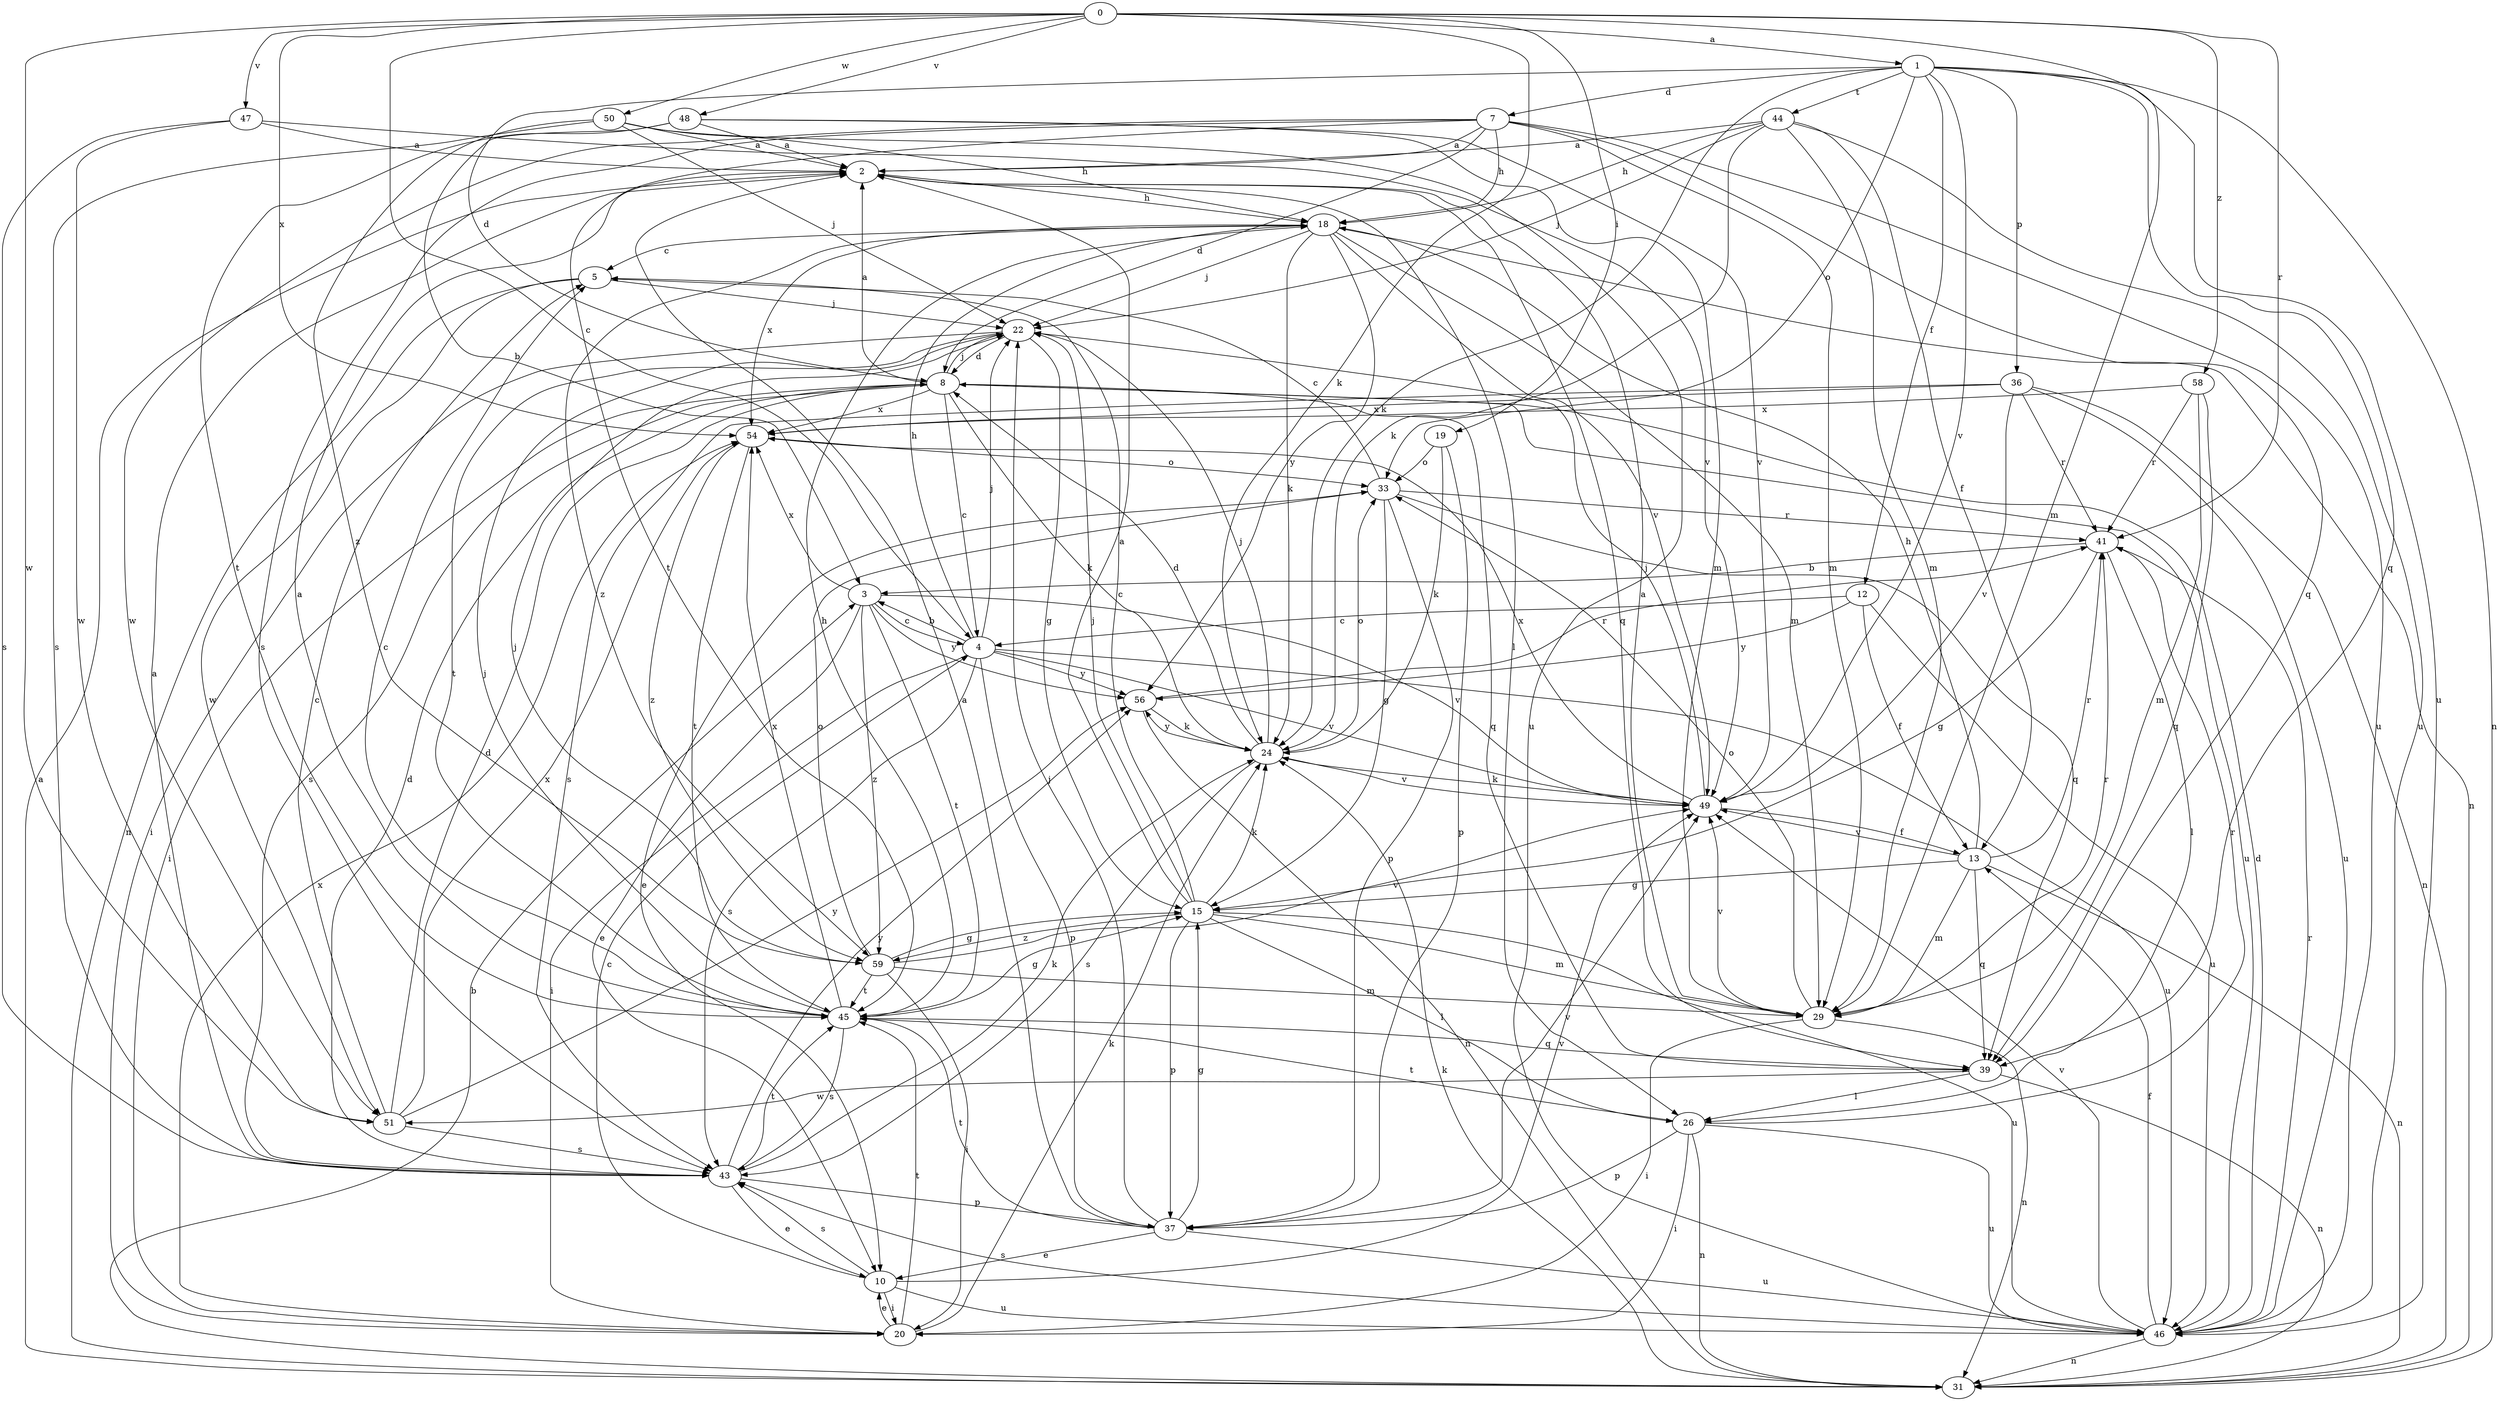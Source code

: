 strict digraph  {
0;
1;
2;
3;
4;
5;
7;
8;
10;
12;
13;
15;
18;
19;
20;
22;
24;
26;
29;
31;
33;
36;
37;
39;
41;
43;
44;
45;
46;
47;
48;
49;
50;
51;
54;
56;
58;
59;
0 -> 1  [label=a];
0 -> 4  [label=c];
0 -> 19  [label=i];
0 -> 24  [label=k];
0 -> 29  [label=m];
0 -> 41  [label=r];
0 -> 47  [label=v];
0 -> 48  [label=v];
0 -> 50  [label=w];
0 -> 51  [label=w];
0 -> 54  [label=x];
0 -> 58  [label=z];
1 -> 7  [label=d];
1 -> 8  [label=d];
1 -> 12  [label=f];
1 -> 24  [label=k];
1 -> 31  [label=n];
1 -> 33  [label=o];
1 -> 36  [label=p];
1 -> 39  [label=q];
1 -> 44  [label=t];
1 -> 46  [label=u];
1 -> 49  [label=v];
2 -> 18  [label=h];
2 -> 26  [label=l];
2 -> 39  [label=q];
3 -> 4  [label=c];
3 -> 10  [label=e];
3 -> 45  [label=t];
3 -> 49  [label=v];
3 -> 54  [label=x];
3 -> 56  [label=y];
3 -> 59  [label=z];
4 -> 3  [label=b];
4 -> 18  [label=h];
4 -> 20  [label=i];
4 -> 22  [label=j];
4 -> 37  [label=p];
4 -> 43  [label=s];
4 -> 46  [label=u];
4 -> 49  [label=v];
4 -> 56  [label=y];
5 -> 22  [label=j];
5 -> 31  [label=n];
5 -> 51  [label=w];
7 -> 2  [label=a];
7 -> 8  [label=d];
7 -> 18  [label=h];
7 -> 29  [label=m];
7 -> 39  [label=q];
7 -> 43  [label=s];
7 -> 45  [label=t];
7 -> 46  [label=u];
7 -> 51  [label=w];
8 -> 2  [label=a];
8 -> 4  [label=c];
8 -> 20  [label=i];
8 -> 22  [label=j];
8 -> 24  [label=k];
8 -> 39  [label=q];
8 -> 43  [label=s];
8 -> 46  [label=u];
8 -> 54  [label=x];
10 -> 4  [label=c];
10 -> 20  [label=i];
10 -> 43  [label=s];
10 -> 46  [label=u];
10 -> 49  [label=v];
12 -> 4  [label=c];
12 -> 13  [label=f];
12 -> 46  [label=u];
12 -> 56  [label=y];
13 -> 15  [label=g];
13 -> 18  [label=h];
13 -> 29  [label=m];
13 -> 31  [label=n];
13 -> 39  [label=q];
13 -> 41  [label=r];
13 -> 49  [label=v];
15 -> 2  [label=a];
15 -> 5  [label=c];
15 -> 22  [label=j];
15 -> 24  [label=k];
15 -> 26  [label=l];
15 -> 29  [label=m];
15 -> 37  [label=p];
15 -> 46  [label=u];
15 -> 59  [label=z];
18 -> 5  [label=c];
18 -> 22  [label=j];
18 -> 24  [label=k];
18 -> 29  [label=m];
18 -> 31  [label=n];
18 -> 49  [label=v];
18 -> 54  [label=x];
18 -> 56  [label=y];
18 -> 59  [label=z];
19 -> 24  [label=k];
19 -> 33  [label=o];
19 -> 37  [label=p];
20 -> 10  [label=e];
20 -> 24  [label=k];
20 -> 45  [label=t];
20 -> 54  [label=x];
22 -> 8  [label=d];
22 -> 15  [label=g];
22 -> 20  [label=i];
22 -> 45  [label=t];
24 -> 8  [label=d];
24 -> 22  [label=j];
24 -> 33  [label=o];
24 -> 43  [label=s];
24 -> 49  [label=v];
24 -> 56  [label=y];
26 -> 20  [label=i];
26 -> 31  [label=n];
26 -> 37  [label=p];
26 -> 41  [label=r];
26 -> 45  [label=t];
26 -> 46  [label=u];
29 -> 2  [label=a];
29 -> 20  [label=i];
29 -> 31  [label=n];
29 -> 33  [label=o];
29 -> 41  [label=r];
29 -> 49  [label=v];
31 -> 2  [label=a];
31 -> 3  [label=b];
31 -> 24  [label=k];
33 -> 5  [label=c];
33 -> 10  [label=e];
33 -> 15  [label=g];
33 -> 37  [label=p];
33 -> 39  [label=q];
33 -> 41  [label=r];
36 -> 31  [label=n];
36 -> 41  [label=r];
36 -> 43  [label=s];
36 -> 46  [label=u];
36 -> 49  [label=v];
36 -> 54  [label=x];
37 -> 2  [label=a];
37 -> 10  [label=e];
37 -> 15  [label=g];
37 -> 22  [label=j];
37 -> 45  [label=t];
37 -> 46  [label=u];
37 -> 49  [label=v];
39 -> 26  [label=l];
39 -> 31  [label=n];
39 -> 51  [label=w];
41 -> 3  [label=b];
41 -> 15  [label=g];
41 -> 26  [label=l];
43 -> 2  [label=a];
43 -> 8  [label=d];
43 -> 10  [label=e];
43 -> 24  [label=k];
43 -> 37  [label=p];
43 -> 45  [label=t];
43 -> 56  [label=y];
44 -> 2  [label=a];
44 -> 13  [label=f];
44 -> 18  [label=h];
44 -> 22  [label=j];
44 -> 24  [label=k];
44 -> 29  [label=m];
44 -> 46  [label=u];
45 -> 2  [label=a];
45 -> 5  [label=c];
45 -> 15  [label=g];
45 -> 18  [label=h];
45 -> 22  [label=j];
45 -> 39  [label=q];
45 -> 43  [label=s];
45 -> 54  [label=x];
46 -> 8  [label=d];
46 -> 13  [label=f];
46 -> 31  [label=n];
46 -> 41  [label=r];
46 -> 43  [label=s];
46 -> 49  [label=v];
47 -> 2  [label=a];
47 -> 43  [label=s];
47 -> 49  [label=v];
47 -> 51  [label=w];
48 -> 2  [label=a];
48 -> 3  [label=b];
48 -> 29  [label=m];
48 -> 45  [label=t];
48 -> 49  [label=v];
49 -> 13  [label=f];
49 -> 22  [label=j];
49 -> 24  [label=k];
49 -> 54  [label=x];
50 -> 2  [label=a];
50 -> 18  [label=h];
50 -> 22  [label=j];
50 -> 43  [label=s];
50 -> 46  [label=u];
50 -> 59  [label=z];
51 -> 5  [label=c];
51 -> 8  [label=d];
51 -> 43  [label=s];
51 -> 54  [label=x];
51 -> 56  [label=y];
54 -> 33  [label=o];
54 -> 45  [label=t];
54 -> 59  [label=z];
56 -> 24  [label=k];
56 -> 31  [label=n];
56 -> 41  [label=r];
58 -> 29  [label=m];
58 -> 39  [label=q];
58 -> 41  [label=r];
58 -> 54  [label=x];
59 -> 15  [label=g];
59 -> 20  [label=i];
59 -> 22  [label=j];
59 -> 29  [label=m];
59 -> 33  [label=o];
59 -> 45  [label=t];
59 -> 49  [label=v];
}

